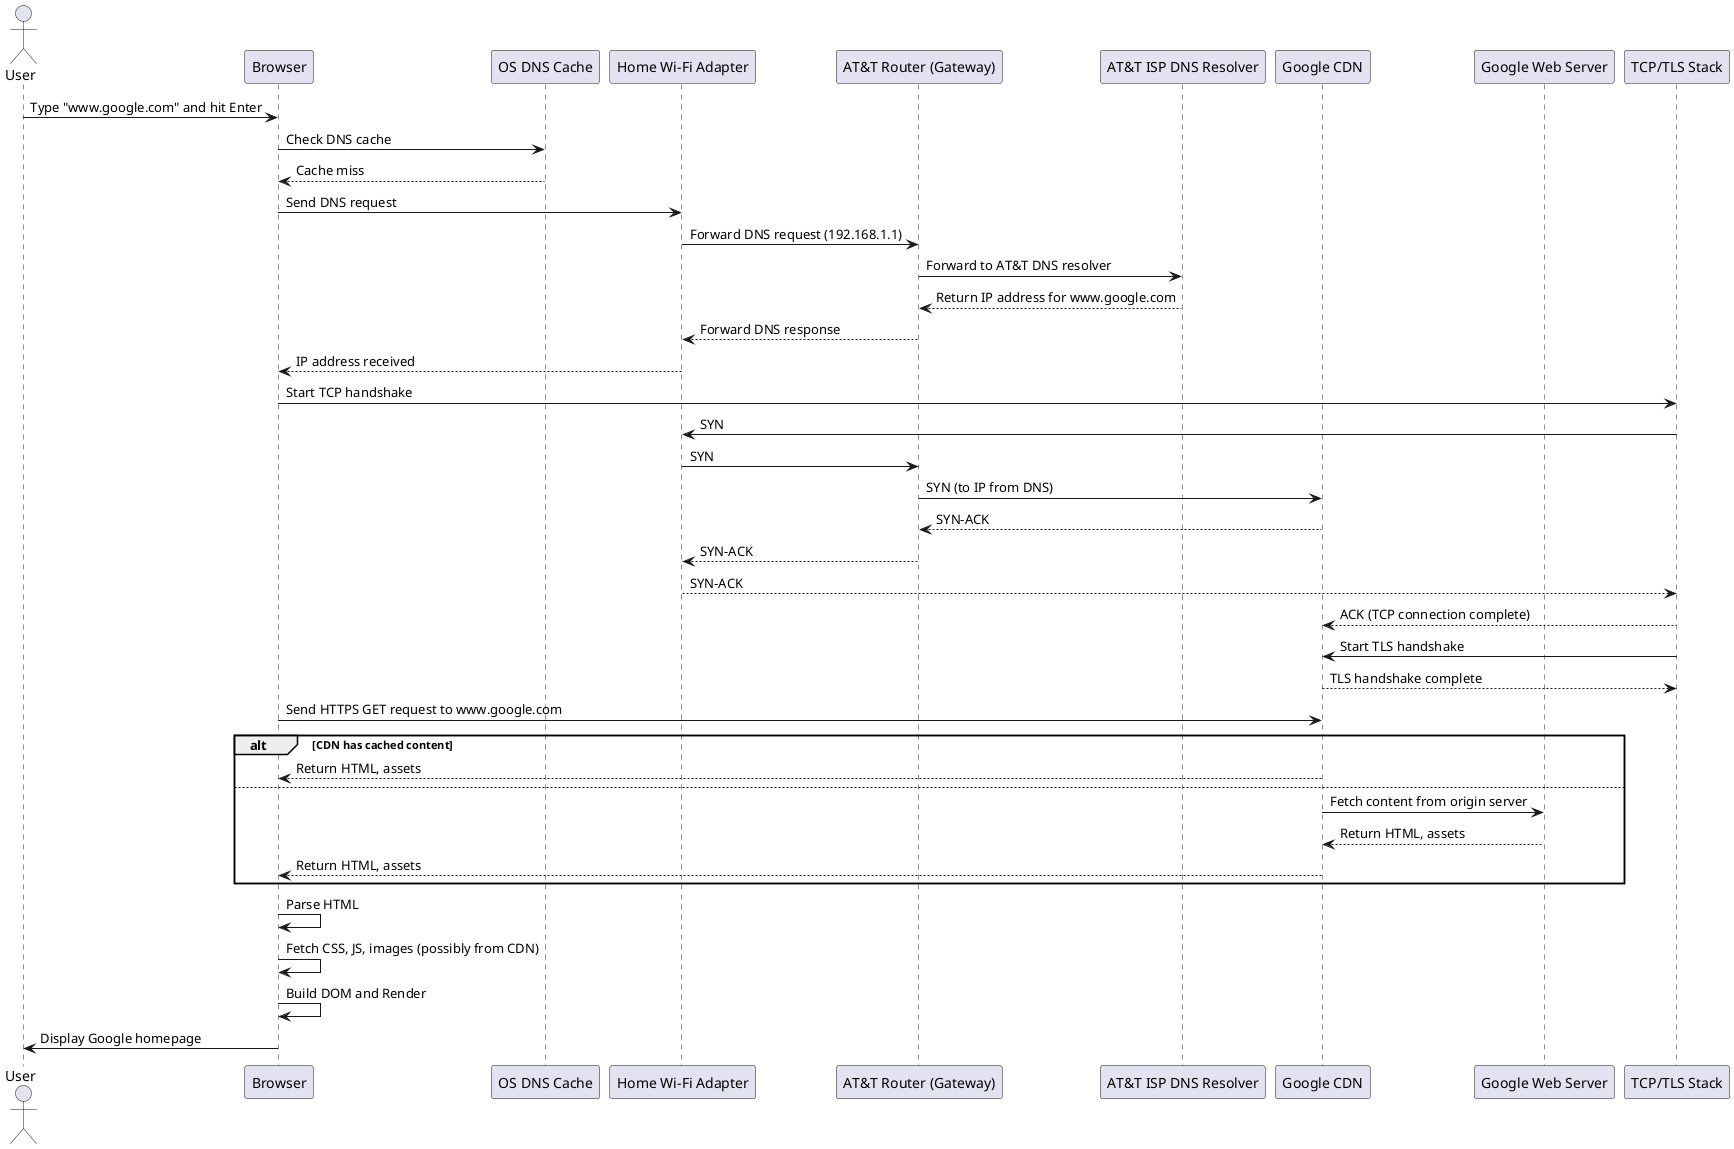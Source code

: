 @startuml
actor User
participant "Browser" as B
participant "OS DNS Cache" as OSCache
participant "Home Wi-Fi Adapter" as WiFi
participant "AT&T Router (Gateway)" as Router
participant "AT&T ISP DNS Resolver" as DNS
participant "Google CDN" as CDN
participant "Google Web Server" as GWS
participant "TCP/TLS Stack" as TLS

User -> B: Type "www.google.com" and hit Enter
B -> OSCache: Check DNS cache
OSCache --> B: Cache miss

B -> WiFi: Send DNS request
WiFi -> Router: Forward DNS request (192.168.1.1)
Router -> DNS: Forward to AT&T DNS resolver
DNS --> Router: Return IP address for www.google.com
Router --> WiFi: Forward DNS response
WiFi --> B: IP address received

B -> TLS: Start TCP handshake
TLS -> WiFi: SYN
WiFi -> Router: SYN
Router -> CDN: SYN (to IP from DNS)
CDN --> Router: SYN-ACK
Router --> WiFi: SYN-ACK
WiFi --> TLS: SYN-ACK
TLS --> CDN: ACK (TCP connection complete)

TLS -> CDN: Start TLS handshake
CDN --> TLS: TLS handshake complete

B -> CDN: Send HTTPS GET request to www.google.com
alt CDN has cached content
    CDN --> B: Return HTML, assets
else
    CDN -> GWS: Fetch content from origin server
    GWS --> CDN: Return HTML, assets
    CDN --> B: Return HTML, assets
end

B -> B: Parse HTML
B -> B: Fetch CSS, JS, images (possibly from CDN)
B -> B: Build DOM and Render

B -> User: Display Google homepage
@enduml

